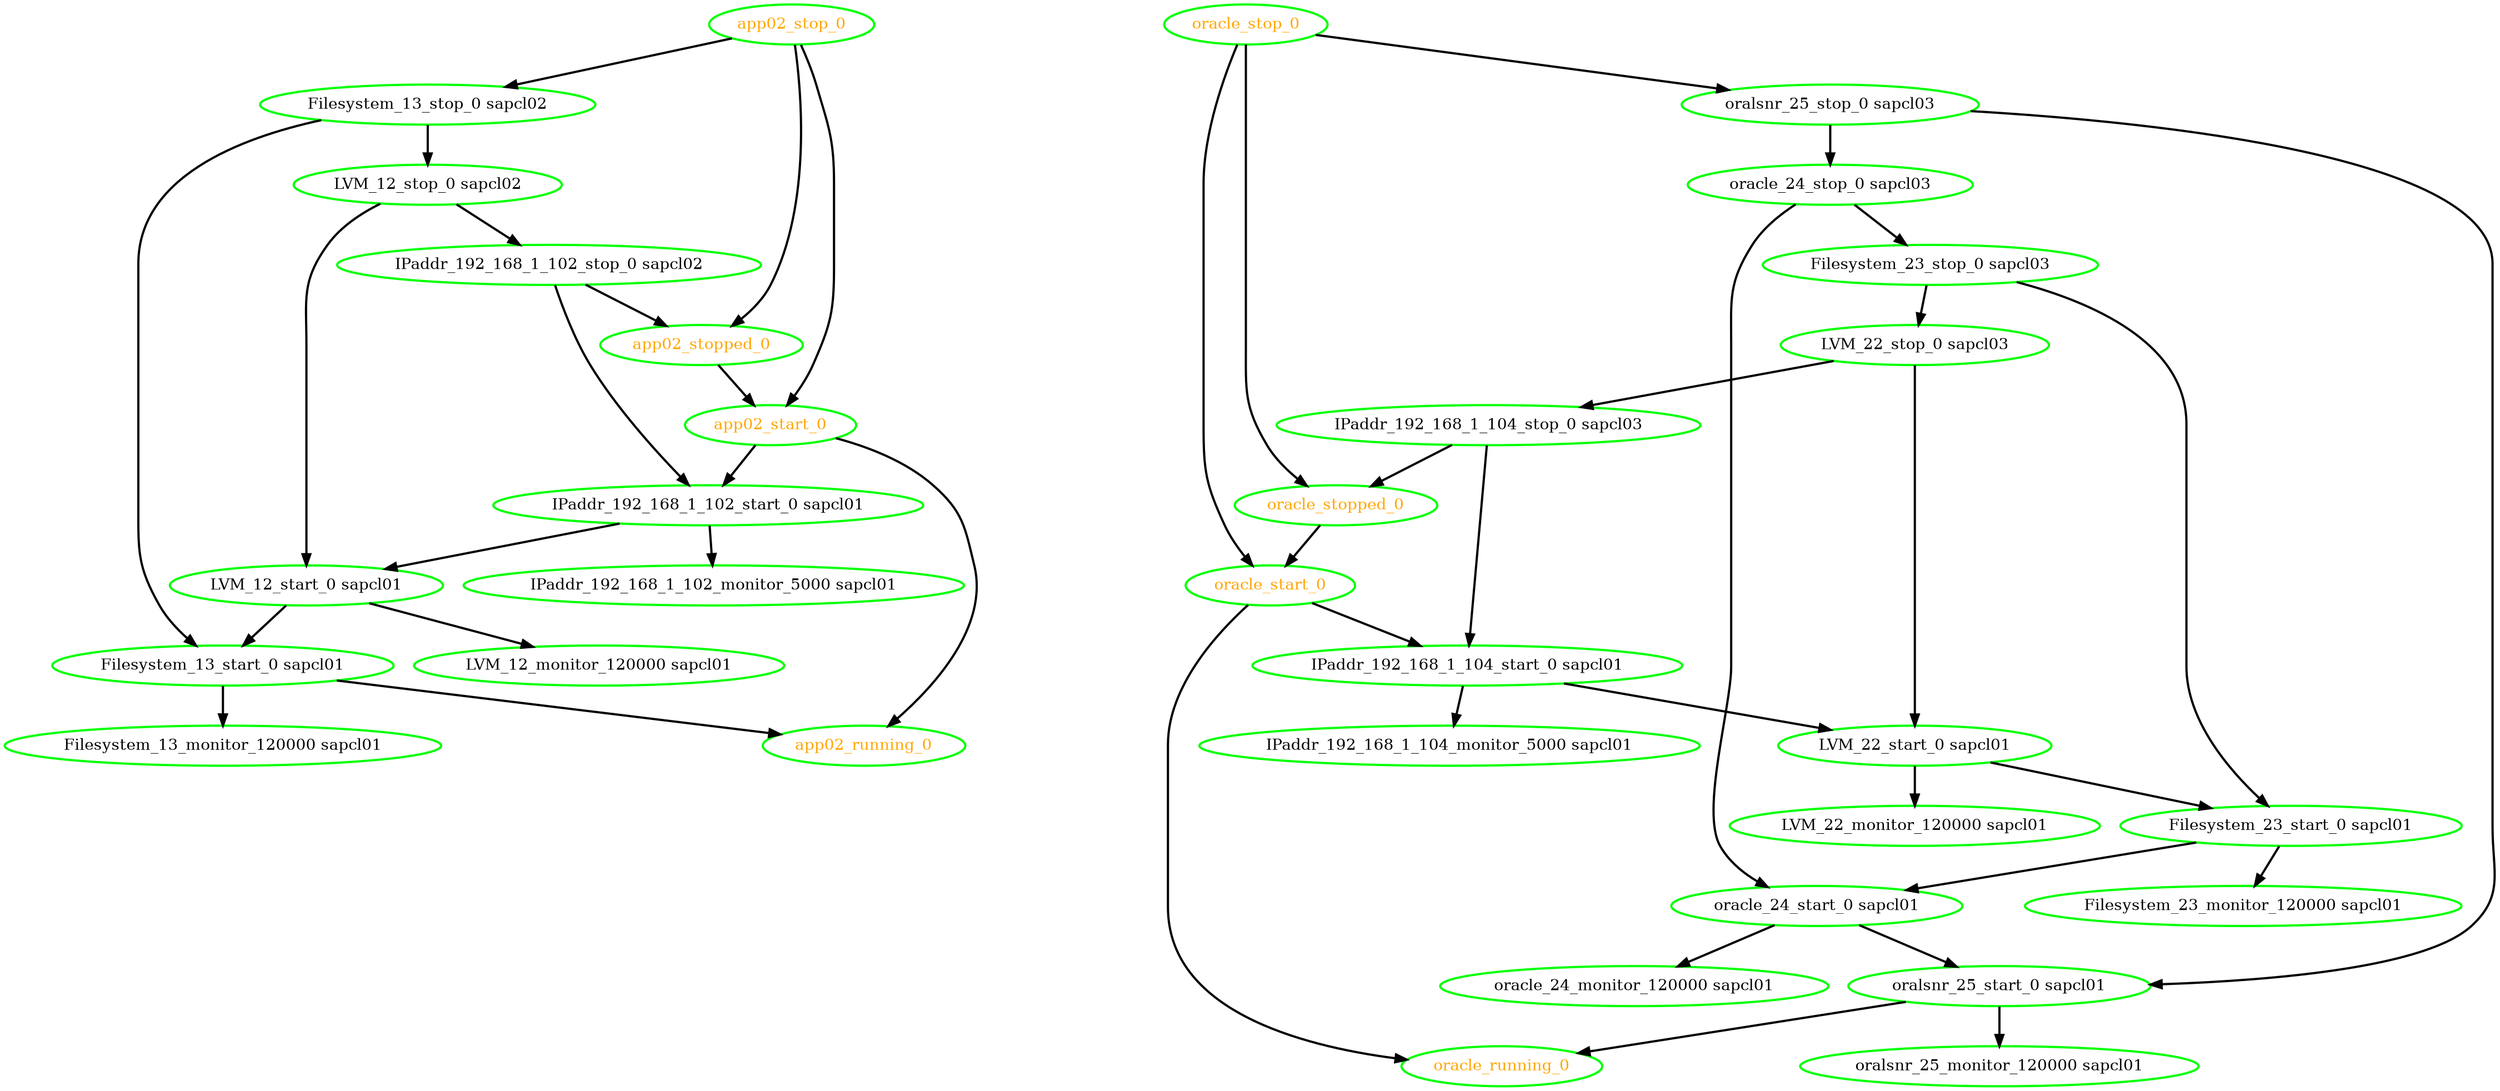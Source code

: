 digraph "g" {
	size = "30,30"
"IPaddr_192_168_1_102_stop_0 sapcl02" [ style=bold color="green" fontcolor="black" ]
"IPaddr_192_168_1_102_start_0 sapcl01" [ style=bold color="green" fontcolor="black" ]
"IPaddr_192_168_1_102_monitor_5000 sapcl01" [ style=bold color="green" fontcolor="black" ]
"LVM_12_stop_0 sapcl02" [ style=bold color="green" fontcolor="black" ]
"LVM_12_start_0 sapcl01" [ style=bold color="green" fontcolor="black" ]
"LVM_12_monitor_120000 sapcl01" [ style=bold color="green" fontcolor="black" ]
"Filesystem_13_stop_0 sapcl02" [ style=bold color="green" fontcolor="black" ]
"Filesystem_13_start_0 sapcl01" [ style=bold color="green" fontcolor="black" ]
"Filesystem_13_monitor_120000 sapcl01" [ style=bold color="green" fontcolor="black" ]
"app02_start_0" [ style=bold color="green" fontcolor="orange" ]
"app02_running_0" [ style=bold color="green" fontcolor="orange" ]
"app02_stop_0" [ style=bold color="green" fontcolor="orange" ]
"app02_stopped_0" [ style=bold color="green" fontcolor="orange" ]
"IPaddr_192_168_1_104_stop_0 sapcl03" [ style=bold color="green" fontcolor="black" ]
"IPaddr_192_168_1_104_start_0 sapcl01" [ style=bold color="green" fontcolor="black" ]
"IPaddr_192_168_1_104_monitor_5000 sapcl01" [ style=bold color="green" fontcolor="black" ]
"LVM_22_stop_0 sapcl03" [ style=bold color="green" fontcolor="black" ]
"LVM_22_start_0 sapcl01" [ style=bold color="green" fontcolor="black" ]
"LVM_22_monitor_120000 sapcl01" [ style=bold color="green" fontcolor="black" ]
"Filesystem_23_stop_0 sapcl03" [ style=bold color="green" fontcolor="black" ]
"Filesystem_23_start_0 sapcl01" [ style=bold color="green" fontcolor="black" ]
"Filesystem_23_monitor_120000 sapcl01" [ style=bold color="green" fontcolor="black" ]
"oracle_24_stop_0 sapcl03" [ style=bold color="green" fontcolor="black" ]
"oracle_24_start_0 sapcl01" [ style=bold color="green" fontcolor="black" ]
"oracle_24_monitor_120000 sapcl01" [ style=bold color="green" fontcolor="black" ]
"oralsnr_25_stop_0 sapcl03" [ style=bold color="green" fontcolor="black" ]
"oralsnr_25_start_0 sapcl01" [ style=bold color="green" fontcolor="black" ]
"oralsnr_25_monitor_120000 sapcl01" [ style=bold color="green" fontcolor="black" ]
"oracle_start_0" [ style=bold color="green" fontcolor="orange" ]
"oracle_running_0" [ style=bold color="green" fontcolor="orange" ]
"oracle_stop_0" [ style=bold color="green" fontcolor="orange" ]
"oracle_stopped_0" [ style=bold color="green" fontcolor="orange" ]
"LVM_12_stop_0 sapcl02" -> "IPaddr_192_168_1_102_stop_0 sapcl02" [ style = bold]
"IPaddr_192_168_1_102_stop_0 sapcl02" -> "IPaddr_192_168_1_102_start_0 sapcl01" [ style = bold]
"app02_start_0" -> "IPaddr_192_168_1_102_start_0 sapcl01" [ style = bold]
"IPaddr_192_168_1_102_start_0 sapcl01" -> "IPaddr_192_168_1_102_monitor_5000 sapcl01" [ style = bold]
"Filesystem_13_stop_0 sapcl02" -> "LVM_12_stop_0 sapcl02" [ style = bold]
"IPaddr_192_168_1_102_start_0 sapcl01" -> "LVM_12_start_0 sapcl01" [ style = bold]
"LVM_12_stop_0 sapcl02" -> "LVM_12_start_0 sapcl01" [ style = bold]
"LVM_12_start_0 sapcl01" -> "LVM_12_monitor_120000 sapcl01" [ style = bold]
"app02_stop_0" -> "Filesystem_13_stop_0 sapcl02" [ style = bold]
"LVM_12_start_0 sapcl01" -> "Filesystem_13_start_0 sapcl01" [ style = bold]
"Filesystem_13_stop_0 sapcl02" -> "Filesystem_13_start_0 sapcl01" [ style = bold]
"Filesystem_13_start_0 sapcl01" -> "Filesystem_13_monitor_120000 sapcl01" [ style = bold]
"app02_stop_0" -> "app02_start_0" [ style = bold]
"app02_stopped_0" -> "app02_start_0" [ style = bold]
"Filesystem_13_start_0 sapcl01" -> "app02_running_0" [ style = bold]
"app02_start_0" -> "app02_running_0" [ style = bold]
"IPaddr_192_168_1_102_stop_0 sapcl02" -> "app02_stopped_0" [ style = bold]
"app02_stop_0" -> "app02_stopped_0" [ style = bold]
"LVM_22_stop_0 sapcl03" -> "IPaddr_192_168_1_104_stop_0 sapcl03" [ style = bold]
"IPaddr_192_168_1_104_stop_0 sapcl03" -> "IPaddr_192_168_1_104_start_0 sapcl01" [ style = bold]
"oracle_start_0" -> "IPaddr_192_168_1_104_start_0 sapcl01" [ style = bold]
"IPaddr_192_168_1_104_start_0 sapcl01" -> "IPaddr_192_168_1_104_monitor_5000 sapcl01" [ style = bold]
"Filesystem_23_stop_0 sapcl03" -> "LVM_22_stop_0 sapcl03" [ style = bold]
"IPaddr_192_168_1_104_start_0 sapcl01" -> "LVM_22_start_0 sapcl01" [ style = bold]
"LVM_22_stop_0 sapcl03" -> "LVM_22_start_0 sapcl01" [ style = bold]
"LVM_22_start_0 sapcl01" -> "LVM_22_monitor_120000 sapcl01" [ style = bold]
"oracle_24_stop_0 sapcl03" -> "Filesystem_23_stop_0 sapcl03" [ style = bold]
"LVM_22_start_0 sapcl01" -> "Filesystem_23_start_0 sapcl01" [ style = bold]
"Filesystem_23_stop_0 sapcl03" -> "Filesystem_23_start_0 sapcl01" [ style = bold]
"Filesystem_23_start_0 sapcl01" -> "Filesystem_23_monitor_120000 sapcl01" [ style = bold]
"oralsnr_25_stop_0 sapcl03" -> "oracle_24_stop_0 sapcl03" [ style = bold]
"Filesystem_23_start_0 sapcl01" -> "oracle_24_start_0 sapcl01" [ style = bold]
"oracle_24_stop_0 sapcl03" -> "oracle_24_start_0 sapcl01" [ style = bold]
"oracle_24_start_0 sapcl01" -> "oracle_24_monitor_120000 sapcl01" [ style = bold]
"oracle_stop_0" -> "oralsnr_25_stop_0 sapcl03" [ style = bold]
"oracle_24_start_0 sapcl01" -> "oralsnr_25_start_0 sapcl01" [ style = bold]
"oralsnr_25_stop_0 sapcl03" -> "oralsnr_25_start_0 sapcl01" [ style = bold]
"oralsnr_25_start_0 sapcl01" -> "oralsnr_25_monitor_120000 sapcl01" [ style = bold]
"oracle_stop_0" -> "oracle_start_0" [ style = bold]
"oracle_stopped_0" -> "oracle_start_0" [ style = bold]
"oralsnr_25_start_0 sapcl01" -> "oracle_running_0" [ style = bold]
"oracle_start_0" -> "oracle_running_0" [ style = bold]
"IPaddr_192_168_1_104_stop_0 sapcl03" -> "oracle_stopped_0" [ style = bold]
"oracle_stop_0" -> "oracle_stopped_0" [ style = bold]
}
